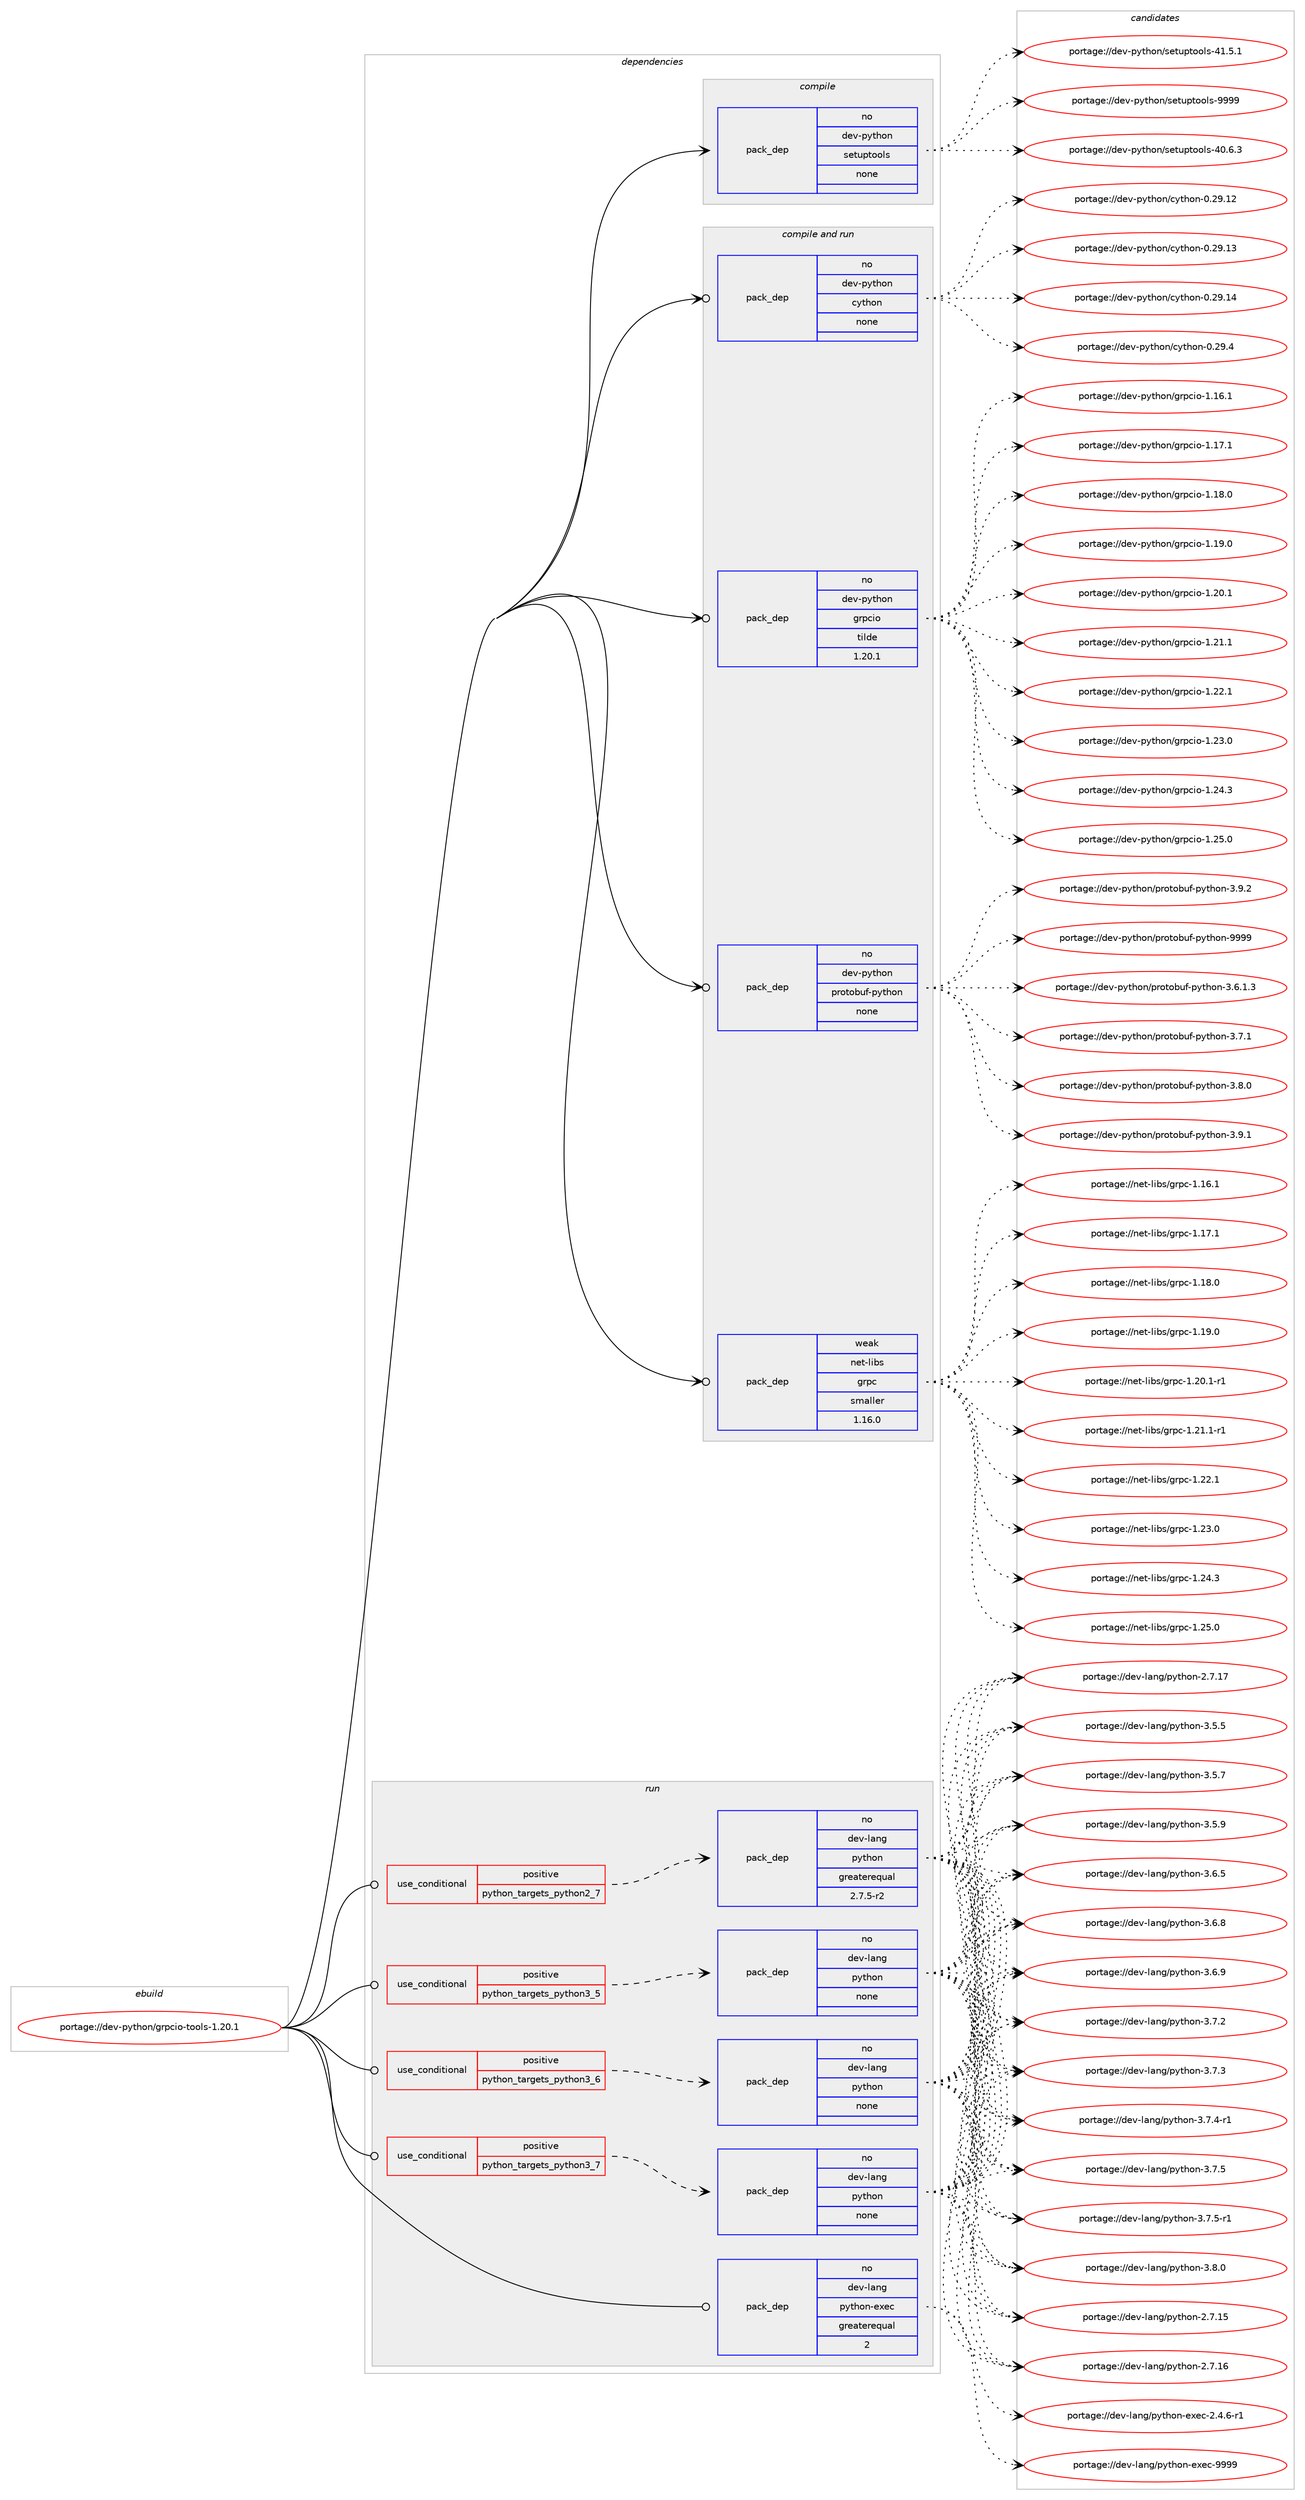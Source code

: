 digraph prolog {

# *************
# Graph options
# *************

newrank=true;
concentrate=true;
compound=true;
graph [rankdir=LR,fontname=Helvetica,fontsize=10,ranksep=1.5];#, ranksep=2.5, nodesep=0.2];
edge  [arrowhead=vee];
node  [fontname=Helvetica,fontsize=10];

# **********
# The ebuild
# **********

subgraph cluster_leftcol {
color=gray;
rank=same;
label=<<i>ebuild</i>>;
id [label="portage://dev-python/grpcio-tools-1.20.1", color=red, width=4, href="../dev-python/grpcio-tools-1.20.1.svg"];
}

# ****************
# The dependencies
# ****************

subgraph cluster_midcol {
color=gray;
label=<<i>dependencies</i>>;
subgraph cluster_compile {
fillcolor="#eeeeee";
style=filled;
label=<<i>compile</i>>;
subgraph pack109794 {
dependency142679 [label=<<TABLE BORDER="0" CELLBORDER="1" CELLSPACING="0" CELLPADDING="4" WIDTH="220"><TR><TD ROWSPAN="6" CELLPADDING="30">pack_dep</TD></TR><TR><TD WIDTH="110">no</TD></TR><TR><TD>dev-python</TD></TR><TR><TD>setuptools</TD></TR><TR><TD>none</TD></TR><TR><TD></TD></TR></TABLE>>, shape=none, color=blue];
}
id:e -> dependency142679:w [weight=20,style="solid",arrowhead="vee"];
}
subgraph cluster_compileandrun {
fillcolor="#eeeeee";
style=filled;
label=<<i>compile and run</i>>;
subgraph pack109795 {
dependency142680 [label=<<TABLE BORDER="0" CELLBORDER="1" CELLSPACING="0" CELLPADDING="4" WIDTH="220"><TR><TD ROWSPAN="6" CELLPADDING="30">pack_dep</TD></TR><TR><TD WIDTH="110">no</TD></TR><TR><TD>dev-python</TD></TR><TR><TD>cython</TD></TR><TR><TD>none</TD></TR><TR><TD></TD></TR></TABLE>>, shape=none, color=blue];
}
id:e -> dependency142680:w [weight=20,style="solid",arrowhead="odotvee"];
subgraph pack109796 {
dependency142681 [label=<<TABLE BORDER="0" CELLBORDER="1" CELLSPACING="0" CELLPADDING="4" WIDTH="220"><TR><TD ROWSPAN="6" CELLPADDING="30">pack_dep</TD></TR><TR><TD WIDTH="110">no</TD></TR><TR><TD>dev-python</TD></TR><TR><TD>grpcio</TD></TR><TR><TD>tilde</TD></TR><TR><TD>1.20.1</TD></TR></TABLE>>, shape=none, color=blue];
}
id:e -> dependency142681:w [weight=20,style="solid",arrowhead="odotvee"];
subgraph pack109797 {
dependency142682 [label=<<TABLE BORDER="0" CELLBORDER="1" CELLSPACING="0" CELLPADDING="4" WIDTH="220"><TR><TD ROWSPAN="6" CELLPADDING="30">pack_dep</TD></TR><TR><TD WIDTH="110">no</TD></TR><TR><TD>dev-python</TD></TR><TR><TD>protobuf-python</TD></TR><TR><TD>none</TD></TR><TR><TD></TD></TR></TABLE>>, shape=none, color=blue];
}
id:e -> dependency142682:w [weight=20,style="solid",arrowhead="odotvee"];
subgraph pack109798 {
dependency142683 [label=<<TABLE BORDER="0" CELLBORDER="1" CELLSPACING="0" CELLPADDING="4" WIDTH="220"><TR><TD ROWSPAN="6" CELLPADDING="30">pack_dep</TD></TR><TR><TD WIDTH="110">weak</TD></TR><TR><TD>net-libs</TD></TR><TR><TD>grpc</TD></TR><TR><TD>smaller</TD></TR><TR><TD>1.16.0</TD></TR></TABLE>>, shape=none, color=blue];
}
id:e -> dependency142683:w [weight=20,style="solid",arrowhead="odotvee"];
}
subgraph cluster_run {
fillcolor="#eeeeee";
style=filled;
label=<<i>run</i>>;
subgraph cond29566 {
dependency142684 [label=<<TABLE BORDER="0" CELLBORDER="1" CELLSPACING="0" CELLPADDING="4"><TR><TD ROWSPAN="3" CELLPADDING="10">use_conditional</TD></TR><TR><TD>positive</TD></TR><TR><TD>python_targets_python2_7</TD></TR></TABLE>>, shape=none, color=red];
subgraph pack109799 {
dependency142685 [label=<<TABLE BORDER="0" CELLBORDER="1" CELLSPACING="0" CELLPADDING="4" WIDTH="220"><TR><TD ROWSPAN="6" CELLPADDING="30">pack_dep</TD></TR><TR><TD WIDTH="110">no</TD></TR><TR><TD>dev-lang</TD></TR><TR><TD>python</TD></TR><TR><TD>greaterequal</TD></TR><TR><TD>2.7.5-r2</TD></TR></TABLE>>, shape=none, color=blue];
}
dependency142684:e -> dependency142685:w [weight=20,style="dashed",arrowhead="vee"];
}
id:e -> dependency142684:w [weight=20,style="solid",arrowhead="odot"];
subgraph cond29567 {
dependency142686 [label=<<TABLE BORDER="0" CELLBORDER="1" CELLSPACING="0" CELLPADDING="4"><TR><TD ROWSPAN="3" CELLPADDING="10">use_conditional</TD></TR><TR><TD>positive</TD></TR><TR><TD>python_targets_python3_5</TD></TR></TABLE>>, shape=none, color=red];
subgraph pack109800 {
dependency142687 [label=<<TABLE BORDER="0" CELLBORDER="1" CELLSPACING="0" CELLPADDING="4" WIDTH="220"><TR><TD ROWSPAN="6" CELLPADDING="30">pack_dep</TD></TR><TR><TD WIDTH="110">no</TD></TR><TR><TD>dev-lang</TD></TR><TR><TD>python</TD></TR><TR><TD>none</TD></TR><TR><TD></TD></TR></TABLE>>, shape=none, color=blue];
}
dependency142686:e -> dependency142687:w [weight=20,style="dashed",arrowhead="vee"];
}
id:e -> dependency142686:w [weight=20,style="solid",arrowhead="odot"];
subgraph cond29568 {
dependency142688 [label=<<TABLE BORDER="0" CELLBORDER="1" CELLSPACING="0" CELLPADDING="4"><TR><TD ROWSPAN="3" CELLPADDING="10">use_conditional</TD></TR><TR><TD>positive</TD></TR><TR><TD>python_targets_python3_6</TD></TR></TABLE>>, shape=none, color=red];
subgraph pack109801 {
dependency142689 [label=<<TABLE BORDER="0" CELLBORDER="1" CELLSPACING="0" CELLPADDING="4" WIDTH="220"><TR><TD ROWSPAN="6" CELLPADDING="30">pack_dep</TD></TR><TR><TD WIDTH="110">no</TD></TR><TR><TD>dev-lang</TD></TR><TR><TD>python</TD></TR><TR><TD>none</TD></TR><TR><TD></TD></TR></TABLE>>, shape=none, color=blue];
}
dependency142688:e -> dependency142689:w [weight=20,style="dashed",arrowhead="vee"];
}
id:e -> dependency142688:w [weight=20,style="solid",arrowhead="odot"];
subgraph cond29569 {
dependency142690 [label=<<TABLE BORDER="0" CELLBORDER="1" CELLSPACING="0" CELLPADDING="4"><TR><TD ROWSPAN="3" CELLPADDING="10">use_conditional</TD></TR><TR><TD>positive</TD></TR><TR><TD>python_targets_python3_7</TD></TR></TABLE>>, shape=none, color=red];
subgraph pack109802 {
dependency142691 [label=<<TABLE BORDER="0" CELLBORDER="1" CELLSPACING="0" CELLPADDING="4" WIDTH="220"><TR><TD ROWSPAN="6" CELLPADDING="30">pack_dep</TD></TR><TR><TD WIDTH="110">no</TD></TR><TR><TD>dev-lang</TD></TR><TR><TD>python</TD></TR><TR><TD>none</TD></TR><TR><TD></TD></TR></TABLE>>, shape=none, color=blue];
}
dependency142690:e -> dependency142691:w [weight=20,style="dashed",arrowhead="vee"];
}
id:e -> dependency142690:w [weight=20,style="solid",arrowhead="odot"];
subgraph pack109803 {
dependency142692 [label=<<TABLE BORDER="0" CELLBORDER="1" CELLSPACING="0" CELLPADDING="4" WIDTH="220"><TR><TD ROWSPAN="6" CELLPADDING="30">pack_dep</TD></TR><TR><TD WIDTH="110">no</TD></TR><TR><TD>dev-lang</TD></TR><TR><TD>python-exec</TD></TR><TR><TD>greaterequal</TD></TR><TR><TD>2</TD></TR></TABLE>>, shape=none, color=blue];
}
id:e -> dependency142692:w [weight=20,style="solid",arrowhead="odot"];
}
}

# **************
# The candidates
# **************

subgraph cluster_choices {
rank=same;
color=gray;
label=<<i>candidates</i>>;

subgraph choice109794 {
color=black;
nodesep=1;
choiceportage100101118451121211161041111104711510111611711211611111110811545524846544651 [label="portage://dev-python/setuptools-40.6.3", color=red, width=4,href="../dev-python/setuptools-40.6.3.svg"];
choiceportage100101118451121211161041111104711510111611711211611111110811545524946534649 [label="portage://dev-python/setuptools-41.5.1", color=red, width=4,href="../dev-python/setuptools-41.5.1.svg"];
choiceportage10010111845112121116104111110471151011161171121161111111081154557575757 [label="portage://dev-python/setuptools-9999", color=red, width=4,href="../dev-python/setuptools-9999.svg"];
dependency142679:e -> choiceportage100101118451121211161041111104711510111611711211611111110811545524846544651:w [style=dotted,weight="100"];
dependency142679:e -> choiceportage100101118451121211161041111104711510111611711211611111110811545524946534649:w [style=dotted,weight="100"];
dependency142679:e -> choiceportage10010111845112121116104111110471151011161171121161111111081154557575757:w [style=dotted,weight="100"];
}
subgraph choice109795 {
color=black;
nodesep=1;
choiceportage1001011184511212111610411111047991211161041111104548465057464950 [label="portage://dev-python/cython-0.29.12", color=red, width=4,href="../dev-python/cython-0.29.12.svg"];
choiceportage1001011184511212111610411111047991211161041111104548465057464951 [label="portage://dev-python/cython-0.29.13", color=red, width=4,href="../dev-python/cython-0.29.13.svg"];
choiceportage1001011184511212111610411111047991211161041111104548465057464952 [label="portage://dev-python/cython-0.29.14", color=red, width=4,href="../dev-python/cython-0.29.14.svg"];
choiceportage10010111845112121116104111110479912111610411111045484650574652 [label="portage://dev-python/cython-0.29.4", color=red, width=4,href="../dev-python/cython-0.29.4.svg"];
dependency142680:e -> choiceportage1001011184511212111610411111047991211161041111104548465057464950:w [style=dotted,weight="100"];
dependency142680:e -> choiceportage1001011184511212111610411111047991211161041111104548465057464951:w [style=dotted,weight="100"];
dependency142680:e -> choiceportage1001011184511212111610411111047991211161041111104548465057464952:w [style=dotted,weight="100"];
dependency142680:e -> choiceportage10010111845112121116104111110479912111610411111045484650574652:w [style=dotted,weight="100"];
}
subgraph choice109796 {
color=black;
nodesep=1;
choiceportage10010111845112121116104111110471031141129910511145494649544649 [label="portage://dev-python/grpcio-1.16.1", color=red, width=4,href="../dev-python/grpcio-1.16.1.svg"];
choiceportage10010111845112121116104111110471031141129910511145494649554649 [label="portage://dev-python/grpcio-1.17.1", color=red, width=4,href="../dev-python/grpcio-1.17.1.svg"];
choiceportage10010111845112121116104111110471031141129910511145494649564648 [label="portage://dev-python/grpcio-1.18.0", color=red, width=4,href="../dev-python/grpcio-1.18.0.svg"];
choiceportage10010111845112121116104111110471031141129910511145494649574648 [label="portage://dev-python/grpcio-1.19.0", color=red, width=4,href="../dev-python/grpcio-1.19.0.svg"];
choiceportage10010111845112121116104111110471031141129910511145494650484649 [label="portage://dev-python/grpcio-1.20.1", color=red, width=4,href="../dev-python/grpcio-1.20.1.svg"];
choiceportage10010111845112121116104111110471031141129910511145494650494649 [label="portage://dev-python/grpcio-1.21.1", color=red, width=4,href="../dev-python/grpcio-1.21.1.svg"];
choiceportage10010111845112121116104111110471031141129910511145494650504649 [label="portage://dev-python/grpcio-1.22.1", color=red, width=4,href="../dev-python/grpcio-1.22.1.svg"];
choiceportage10010111845112121116104111110471031141129910511145494650514648 [label="portage://dev-python/grpcio-1.23.0", color=red, width=4,href="../dev-python/grpcio-1.23.0.svg"];
choiceportage10010111845112121116104111110471031141129910511145494650524651 [label="portage://dev-python/grpcio-1.24.3", color=red, width=4,href="../dev-python/grpcio-1.24.3.svg"];
choiceportage10010111845112121116104111110471031141129910511145494650534648 [label="portage://dev-python/grpcio-1.25.0", color=red, width=4,href="../dev-python/grpcio-1.25.0.svg"];
dependency142681:e -> choiceportage10010111845112121116104111110471031141129910511145494649544649:w [style=dotted,weight="100"];
dependency142681:e -> choiceportage10010111845112121116104111110471031141129910511145494649554649:w [style=dotted,weight="100"];
dependency142681:e -> choiceportage10010111845112121116104111110471031141129910511145494649564648:w [style=dotted,weight="100"];
dependency142681:e -> choiceportage10010111845112121116104111110471031141129910511145494649574648:w [style=dotted,weight="100"];
dependency142681:e -> choiceportage10010111845112121116104111110471031141129910511145494650484649:w [style=dotted,weight="100"];
dependency142681:e -> choiceportage10010111845112121116104111110471031141129910511145494650494649:w [style=dotted,weight="100"];
dependency142681:e -> choiceportage10010111845112121116104111110471031141129910511145494650504649:w [style=dotted,weight="100"];
dependency142681:e -> choiceportage10010111845112121116104111110471031141129910511145494650514648:w [style=dotted,weight="100"];
dependency142681:e -> choiceportage10010111845112121116104111110471031141129910511145494650524651:w [style=dotted,weight="100"];
dependency142681:e -> choiceportage10010111845112121116104111110471031141129910511145494650534648:w [style=dotted,weight="100"];
}
subgraph choice109797 {
color=black;
nodesep=1;
choiceportage100101118451121211161041111104711211411111611198117102451121211161041111104551465446494651 [label="portage://dev-python/protobuf-python-3.6.1.3", color=red, width=4,href="../dev-python/protobuf-python-3.6.1.3.svg"];
choiceportage10010111845112121116104111110471121141111161119811710245112121116104111110455146554649 [label="portage://dev-python/protobuf-python-3.7.1", color=red, width=4,href="../dev-python/protobuf-python-3.7.1.svg"];
choiceportage10010111845112121116104111110471121141111161119811710245112121116104111110455146564648 [label="portage://dev-python/protobuf-python-3.8.0", color=red, width=4,href="../dev-python/protobuf-python-3.8.0.svg"];
choiceportage10010111845112121116104111110471121141111161119811710245112121116104111110455146574649 [label="portage://dev-python/protobuf-python-3.9.1", color=red, width=4,href="../dev-python/protobuf-python-3.9.1.svg"];
choiceportage10010111845112121116104111110471121141111161119811710245112121116104111110455146574650 [label="portage://dev-python/protobuf-python-3.9.2", color=red, width=4,href="../dev-python/protobuf-python-3.9.2.svg"];
choiceportage100101118451121211161041111104711211411111611198117102451121211161041111104557575757 [label="portage://dev-python/protobuf-python-9999", color=red, width=4,href="../dev-python/protobuf-python-9999.svg"];
dependency142682:e -> choiceportage100101118451121211161041111104711211411111611198117102451121211161041111104551465446494651:w [style=dotted,weight="100"];
dependency142682:e -> choiceportage10010111845112121116104111110471121141111161119811710245112121116104111110455146554649:w [style=dotted,weight="100"];
dependency142682:e -> choiceportage10010111845112121116104111110471121141111161119811710245112121116104111110455146564648:w [style=dotted,weight="100"];
dependency142682:e -> choiceportage10010111845112121116104111110471121141111161119811710245112121116104111110455146574649:w [style=dotted,weight="100"];
dependency142682:e -> choiceportage10010111845112121116104111110471121141111161119811710245112121116104111110455146574650:w [style=dotted,weight="100"];
dependency142682:e -> choiceportage100101118451121211161041111104711211411111611198117102451121211161041111104557575757:w [style=dotted,weight="100"];
}
subgraph choice109798 {
color=black;
nodesep=1;
choiceportage1101011164510810598115471031141129945494649544649 [label="portage://net-libs/grpc-1.16.1", color=red, width=4,href="../net-libs/grpc-1.16.1.svg"];
choiceportage1101011164510810598115471031141129945494649554649 [label="portage://net-libs/grpc-1.17.1", color=red, width=4,href="../net-libs/grpc-1.17.1.svg"];
choiceportage1101011164510810598115471031141129945494649564648 [label="portage://net-libs/grpc-1.18.0", color=red, width=4,href="../net-libs/grpc-1.18.0.svg"];
choiceportage1101011164510810598115471031141129945494649574648 [label="portage://net-libs/grpc-1.19.0", color=red, width=4,href="../net-libs/grpc-1.19.0.svg"];
choiceportage11010111645108105981154710311411299454946504846494511449 [label="portage://net-libs/grpc-1.20.1-r1", color=red, width=4,href="../net-libs/grpc-1.20.1-r1.svg"];
choiceportage11010111645108105981154710311411299454946504946494511449 [label="portage://net-libs/grpc-1.21.1-r1", color=red, width=4,href="../net-libs/grpc-1.21.1-r1.svg"];
choiceportage1101011164510810598115471031141129945494650504649 [label="portage://net-libs/grpc-1.22.1", color=red, width=4,href="../net-libs/grpc-1.22.1.svg"];
choiceportage1101011164510810598115471031141129945494650514648 [label="portage://net-libs/grpc-1.23.0", color=red, width=4,href="../net-libs/grpc-1.23.0.svg"];
choiceportage1101011164510810598115471031141129945494650524651 [label="portage://net-libs/grpc-1.24.3", color=red, width=4,href="../net-libs/grpc-1.24.3.svg"];
choiceportage1101011164510810598115471031141129945494650534648 [label="portage://net-libs/grpc-1.25.0", color=red, width=4,href="../net-libs/grpc-1.25.0.svg"];
dependency142683:e -> choiceportage1101011164510810598115471031141129945494649544649:w [style=dotted,weight="100"];
dependency142683:e -> choiceportage1101011164510810598115471031141129945494649554649:w [style=dotted,weight="100"];
dependency142683:e -> choiceportage1101011164510810598115471031141129945494649564648:w [style=dotted,weight="100"];
dependency142683:e -> choiceportage1101011164510810598115471031141129945494649574648:w [style=dotted,weight="100"];
dependency142683:e -> choiceportage11010111645108105981154710311411299454946504846494511449:w [style=dotted,weight="100"];
dependency142683:e -> choiceportage11010111645108105981154710311411299454946504946494511449:w [style=dotted,weight="100"];
dependency142683:e -> choiceportage1101011164510810598115471031141129945494650504649:w [style=dotted,weight="100"];
dependency142683:e -> choiceportage1101011164510810598115471031141129945494650514648:w [style=dotted,weight="100"];
dependency142683:e -> choiceportage1101011164510810598115471031141129945494650524651:w [style=dotted,weight="100"];
dependency142683:e -> choiceportage1101011164510810598115471031141129945494650534648:w [style=dotted,weight="100"];
}
subgraph choice109799 {
color=black;
nodesep=1;
choiceportage10010111845108971101034711212111610411111045504655464953 [label="portage://dev-lang/python-2.7.15", color=red, width=4,href="../dev-lang/python-2.7.15.svg"];
choiceportage10010111845108971101034711212111610411111045504655464954 [label="portage://dev-lang/python-2.7.16", color=red, width=4,href="../dev-lang/python-2.7.16.svg"];
choiceportage10010111845108971101034711212111610411111045504655464955 [label="portage://dev-lang/python-2.7.17", color=red, width=4,href="../dev-lang/python-2.7.17.svg"];
choiceportage100101118451089711010347112121116104111110455146534653 [label="portage://dev-lang/python-3.5.5", color=red, width=4,href="../dev-lang/python-3.5.5.svg"];
choiceportage100101118451089711010347112121116104111110455146534655 [label="portage://dev-lang/python-3.5.7", color=red, width=4,href="../dev-lang/python-3.5.7.svg"];
choiceportage100101118451089711010347112121116104111110455146534657 [label="portage://dev-lang/python-3.5.9", color=red, width=4,href="../dev-lang/python-3.5.9.svg"];
choiceportage100101118451089711010347112121116104111110455146544653 [label="portage://dev-lang/python-3.6.5", color=red, width=4,href="../dev-lang/python-3.6.5.svg"];
choiceportage100101118451089711010347112121116104111110455146544656 [label="portage://dev-lang/python-3.6.8", color=red, width=4,href="../dev-lang/python-3.6.8.svg"];
choiceportage100101118451089711010347112121116104111110455146544657 [label="portage://dev-lang/python-3.6.9", color=red, width=4,href="../dev-lang/python-3.6.9.svg"];
choiceportage100101118451089711010347112121116104111110455146554650 [label="portage://dev-lang/python-3.7.2", color=red, width=4,href="../dev-lang/python-3.7.2.svg"];
choiceportage100101118451089711010347112121116104111110455146554651 [label="portage://dev-lang/python-3.7.3", color=red, width=4,href="../dev-lang/python-3.7.3.svg"];
choiceportage1001011184510897110103471121211161041111104551465546524511449 [label="portage://dev-lang/python-3.7.4-r1", color=red, width=4,href="../dev-lang/python-3.7.4-r1.svg"];
choiceportage100101118451089711010347112121116104111110455146554653 [label="portage://dev-lang/python-3.7.5", color=red, width=4,href="../dev-lang/python-3.7.5.svg"];
choiceportage1001011184510897110103471121211161041111104551465546534511449 [label="portage://dev-lang/python-3.7.5-r1", color=red, width=4,href="../dev-lang/python-3.7.5-r1.svg"];
choiceportage100101118451089711010347112121116104111110455146564648 [label="portage://dev-lang/python-3.8.0", color=red, width=4,href="../dev-lang/python-3.8.0.svg"];
dependency142685:e -> choiceportage10010111845108971101034711212111610411111045504655464953:w [style=dotted,weight="100"];
dependency142685:e -> choiceportage10010111845108971101034711212111610411111045504655464954:w [style=dotted,weight="100"];
dependency142685:e -> choiceportage10010111845108971101034711212111610411111045504655464955:w [style=dotted,weight="100"];
dependency142685:e -> choiceportage100101118451089711010347112121116104111110455146534653:w [style=dotted,weight="100"];
dependency142685:e -> choiceportage100101118451089711010347112121116104111110455146534655:w [style=dotted,weight="100"];
dependency142685:e -> choiceportage100101118451089711010347112121116104111110455146534657:w [style=dotted,weight="100"];
dependency142685:e -> choiceportage100101118451089711010347112121116104111110455146544653:w [style=dotted,weight="100"];
dependency142685:e -> choiceportage100101118451089711010347112121116104111110455146544656:w [style=dotted,weight="100"];
dependency142685:e -> choiceportage100101118451089711010347112121116104111110455146544657:w [style=dotted,weight="100"];
dependency142685:e -> choiceportage100101118451089711010347112121116104111110455146554650:w [style=dotted,weight="100"];
dependency142685:e -> choiceportage100101118451089711010347112121116104111110455146554651:w [style=dotted,weight="100"];
dependency142685:e -> choiceportage1001011184510897110103471121211161041111104551465546524511449:w [style=dotted,weight="100"];
dependency142685:e -> choiceportage100101118451089711010347112121116104111110455146554653:w [style=dotted,weight="100"];
dependency142685:e -> choiceportage1001011184510897110103471121211161041111104551465546534511449:w [style=dotted,weight="100"];
dependency142685:e -> choiceportage100101118451089711010347112121116104111110455146564648:w [style=dotted,weight="100"];
}
subgraph choice109800 {
color=black;
nodesep=1;
choiceportage10010111845108971101034711212111610411111045504655464953 [label="portage://dev-lang/python-2.7.15", color=red, width=4,href="../dev-lang/python-2.7.15.svg"];
choiceportage10010111845108971101034711212111610411111045504655464954 [label="portage://dev-lang/python-2.7.16", color=red, width=4,href="../dev-lang/python-2.7.16.svg"];
choiceportage10010111845108971101034711212111610411111045504655464955 [label="portage://dev-lang/python-2.7.17", color=red, width=4,href="../dev-lang/python-2.7.17.svg"];
choiceportage100101118451089711010347112121116104111110455146534653 [label="portage://dev-lang/python-3.5.5", color=red, width=4,href="../dev-lang/python-3.5.5.svg"];
choiceportage100101118451089711010347112121116104111110455146534655 [label="portage://dev-lang/python-3.5.7", color=red, width=4,href="../dev-lang/python-3.5.7.svg"];
choiceportage100101118451089711010347112121116104111110455146534657 [label="portage://dev-lang/python-3.5.9", color=red, width=4,href="../dev-lang/python-3.5.9.svg"];
choiceportage100101118451089711010347112121116104111110455146544653 [label="portage://dev-lang/python-3.6.5", color=red, width=4,href="../dev-lang/python-3.6.5.svg"];
choiceportage100101118451089711010347112121116104111110455146544656 [label="portage://dev-lang/python-3.6.8", color=red, width=4,href="../dev-lang/python-3.6.8.svg"];
choiceportage100101118451089711010347112121116104111110455146544657 [label="portage://dev-lang/python-3.6.9", color=red, width=4,href="../dev-lang/python-3.6.9.svg"];
choiceportage100101118451089711010347112121116104111110455146554650 [label="portage://dev-lang/python-3.7.2", color=red, width=4,href="../dev-lang/python-3.7.2.svg"];
choiceportage100101118451089711010347112121116104111110455146554651 [label="portage://dev-lang/python-3.7.3", color=red, width=4,href="../dev-lang/python-3.7.3.svg"];
choiceportage1001011184510897110103471121211161041111104551465546524511449 [label="portage://dev-lang/python-3.7.4-r1", color=red, width=4,href="../dev-lang/python-3.7.4-r1.svg"];
choiceportage100101118451089711010347112121116104111110455146554653 [label="portage://dev-lang/python-3.7.5", color=red, width=4,href="../dev-lang/python-3.7.5.svg"];
choiceportage1001011184510897110103471121211161041111104551465546534511449 [label="portage://dev-lang/python-3.7.5-r1", color=red, width=4,href="../dev-lang/python-3.7.5-r1.svg"];
choiceportage100101118451089711010347112121116104111110455146564648 [label="portage://dev-lang/python-3.8.0", color=red, width=4,href="../dev-lang/python-3.8.0.svg"];
dependency142687:e -> choiceportage10010111845108971101034711212111610411111045504655464953:w [style=dotted,weight="100"];
dependency142687:e -> choiceportage10010111845108971101034711212111610411111045504655464954:w [style=dotted,weight="100"];
dependency142687:e -> choiceportage10010111845108971101034711212111610411111045504655464955:w [style=dotted,weight="100"];
dependency142687:e -> choiceportage100101118451089711010347112121116104111110455146534653:w [style=dotted,weight="100"];
dependency142687:e -> choiceportage100101118451089711010347112121116104111110455146534655:w [style=dotted,weight="100"];
dependency142687:e -> choiceportage100101118451089711010347112121116104111110455146534657:w [style=dotted,weight="100"];
dependency142687:e -> choiceportage100101118451089711010347112121116104111110455146544653:w [style=dotted,weight="100"];
dependency142687:e -> choiceportage100101118451089711010347112121116104111110455146544656:w [style=dotted,weight="100"];
dependency142687:e -> choiceportage100101118451089711010347112121116104111110455146544657:w [style=dotted,weight="100"];
dependency142687:e -> choiceportage100101118451089711010347112121116104111110455146554650:w [style=dotted,weight="100"];
dependency142687:e -> choiceportage100101118451089711010347112121116104111110455146554651:w [style=dotted,weight="100"];
dependency142687:e -> choiceportage1001011184510897110103471121211161041111104551465546524511449:w [style=dotted,weight="100"];
dependency142687:e -> choiceportage100101118451089711010347112121116104111110455146554653:w [style=dotted,weight="100"];
dependency142687:e -> choiceportage1001011184510897110103471121211161041111104551465546534511449:w [style=dotted,weight="100"];
dependency142687:e -> choiceportage100101118451089711010347112121116104111110455146564648:w [style=dotted,weight="100"];
}
subgraph choice109801 {
color=black;
nodesep=1;
choiceportage10010111845108971101034711212111610411111045504655464953 [label="portage://dev-lang/python-2.7.15", color=red, width=4,href="../dev-lang/python-2.7.15.svg"];
choiceportage10010111845108971101034711212111610411111045504655464954 [label="portage://dev-lang/python-2.7.16", color=red, width=4,href="../dev-lang/python-2.7.16.svg"];
choiceportage10010111845108971101034711212111610411111045504655464955 [label="portage://dev-lang/python-2.7.17", color=red, width=4,href="../dev-lang/python-2.7.17.svg"];
choiceportage100101118451089711010347112121116104111110455146534653 [label="portage://dev-lang/python-3.5.5", color=red, width=4,href="../dev-lang/python-3.5.5.svg"];
choiceportage100101118451089711010347112121116104111110455146534655 [label="portage://dev-lang/python-3.5.7", color=red, width=4,href="../dev-lang/python-3.5.7.svg"];
choiceportage100101118451089711010347112121116104111110455146534657 [label="portage://dev-lang/python-3.5.9", color=red, width=4,href="../dev-lang/python-3.5.9.svg"];
choiceportage100101118451089711010347112121116104111110455146544653 [label="portage://dev-lang/python-3.6.5", color=red, width=4,href="../dev-lang/python-3.6.5.svg"];
choiceportage100101118451089711010347112121116104111110455146544656 [label="portage://dev-lang/python-3.6.8", color=red, width=4,href="../dev-lang/python-3.6.8.svg"];
choiceportage100101118451089711010347112121116104111110455146544657 [label="portage://dev-lang/python-3.6.9", color=red, width=4,href="../dev-lang/python-3.6.9.svg"];
choiceportage100101118451089711010347112121116104111110455146554650 [label="portage://dev-lang/python-3.7.2", color=red, width=4,href="../dev-lang/python-3.7.2.svg"];
choiceportage100101118451089711010347112121116104111110455146554651 [label="portage://dev-lang/python-3.7.3", color=red, width=4,href="../dev-lang/python-3.7.3.svg"];
choiceportage1001011184510897110103471121211161041111104551465546524511449 [label="portage://dev-lang/python-3.7.4-r1", color=red, width=4,href="../dev-lang/python-3.7.4-r1.svg"];
choiceportage100101118451089711010347112121116104111110455146554653 [label="portage://dev-lang/python-3.7.5", color=red, width=4,href="../dev-lang/python-3.7.5.svg"];
choiceportage1001011184510897110103471121211161041111104551465546534511449 [label="portage://dev-lang/python-3.7.5-r1", color=red, width=4,href="../dev-lang/python-3.7.5-r1.svg"];
choiceportage100101118451089711010347112121116104111110455146564648 [label="portage://dev-lang/python-3.8.0", color=red, width=4,href="../dev-lang/python-3.8.0.svg"];
dependency142689:e -> choiceportage10010111845108971101034711212111610411111045504655464953:w [style=dotted,weight="100"];
dependency142689:e -> choiceportage10010111845108971101034711212111610411111045504655464954:w [style=dotted,weight="100"];
dependency142689:e -> choiceportage10010111845108971101034711212111610411111045504655464955:w [style=dotted,weight="100"];
dependency142689:e -> choiceportage100101118451089711010347112121116104111110455146534653:w [style=dotted,weight="100"];
dependency142689:e -> choiceportage100101118451089711010347112121116104111110455146534655:w [style=dotted,weight="100"];
dependency142689:e -> choiceportage100101118451089711010347112121116104111110455146534657:w [style=dotted,weight="100"];
dependency142689:e -> choiceportage100101118451089711010347112121116104111110455146544653:w [style=dotted,weight="100"];
dependency142689:e -> choiceportage100101118451089711010347112121116104111110455146544656:w [style=dotted,weight="100"];
dependency142689:e -> choiceportage100101118451089711010347112121116104111110455146544657:w [style=dotted,weight="100"];
dependency142689:e -> choiceportage100101118451089711010347112121116104111110455146554650:w [style=dotted,weight="100"];
dependency142689:e -> choiceportage100101118451089711010347112121116104111110455146554651:w [style=dotted,weight="100"];
dependency142689:e -> choiceportage1001011184510897110103471121211161041111104551465546524511449:w [style=dotted,weight="100"];
dependency142689:e -> choiceportage100101118451089711010347112121116104111110455146554653:w [style=dotted,weight="100"];
dependency142689:e -> choiceportage1001011184510897110103471121211161041111104551465546534511449:w [style=dotted,weight="100"];
dependency142689:e -> choiceportage100101118451089711010347112121116104111110455146564648:w [style=dotted,weight="100"];
}
subgraph choice109802 {
color=black;
nodesep=1;
choiceportage10010111845108971101034711212111610411111045504655464953 [label="portage://dev-lang/python-2.7.15", color=red, width=4,href="../dev-lang/python-2.7.15.svg"];
choiceportage10010111845108971101034711212111610411111045504655464954 [label="portage://dev-lang/python-2.7.16", color=red, width=4,href="../dev-lang/python-2.7.16.svg"];
choiceportage10010111845108971101034711212111610411111045504655464955 [label="portage://dev-lang/python-2.7.17", color=red, width=4,href="../dev-lang/python-2.7.17.svg"];
choiceportage100101118451089711010347112121116104111110455146534653 [label="portage://dev-lang/python-3.5.5", color=red, width=4,href="../dev-lang/python-3.5.5.svg"];
choiceportage100101118451089711010347112121116104111110455146534655 [label="portage://dev-lang/python-3.5.7", color=red, width=4,href="../dev-lang/python-3.5.7.svg"];
choiceportage100101118451089711010347112121116104111110455146534657 [label="portage://dev-lang/python-3.5.9", color=red, width=4,href="../dev-lang/python-3.5.9.svg"];
choiceportage100101118451089711010347112121116104111110455146544653 [label="portage://dev-lang/python-3.6.5", color=red, width=4,href="../dev-lang/python-3.6.5.svg"];
choiceportage100101118451089711010347112121116104111110455146544656 [label="portage://dev-lang/python-3.6.8", color=red, width=4,href="../dev-lang/python-3.6.8.svg"];
choiceportage100101118451089711010347112121116104111110455146544657 [label="portage://dev-lang/python-3.6.9", color=red, width=4,href="../dev-lang/python-3.6.9.svg"];
choiceportage100101118451089711010347112121116104111110455146554650 [label="portage://dev-lang/python-3.7.2", color=red, width=4,href="../dev-lang/python-3.7.2.svg"];
choiceportage100101118451089711010347112121116104111110455146554651 [label="portage://dev-lang/python-3.7.3", color=red, width=4,href="../dev-lang/python-3.7.3.svg"];
choiceportage1001011184510897110103471121211161041111104551465546524511449 [label="portage://dev-lang/python-3.7.4-r1", color=red, width=4,href="../dev-lang/python-3.7.4-r1.svg"];
choiceportage100101118451089711010347112121116104111110455146554653 [label="portage://dev-lang/python-3.7.5", color=red, width=4,href="../dev-lang/python-3.7.5.svg"];
choiceportage1001011184510897110103471121211161041111104551465546534511449 [label="portage://dev-lang/python-3.7.5-r1", color=red, width=4,href="../dev-lang/python-3.7.5-r1.svg"];
choiceportage100101118451089711010347112121116104111110455146564648 [label="portage://dev-lang/python-3.8.0", color=red, width=4,href="../dev-lang/python-3.8.0.svg"];
dependency142691:e -> choiceportage10010111845108971101034711212111610411111045504655464953:w [style=dotted,weight="100"];
dependency142691:e -> choiceportage10010111845108971101034711212111610411111045504655464954:w [style=dotted,weight="100"];
dependency142691:e -> choiceportage10010111845108971101034711212111610411111045504655464955:w [style=dotted,weight="100"];
dependency142691:e -> choiceportage100101118451089711010347112121116104111110455146534653:w [style=dotted,weight="100"];
dependency142691:e -> choiceportage100101118451089711010347112121116104111110455146534655:w [style=dotted,weight="100"];
dependency142691:e -> choiceportage100101118451089711010347112121116104111110455146534657:w [style=dotted,weight="100"];
dependency142691:e -> choiceportage100101118451089711010347112121116104111110455146544653:w [style=dotted,weight="100"];
dependency142691:e -> choiceportage100101118451089711010347112121116104111110455146544656:w [style=dotted,weight="100"];
dependency142691:e -> choiceportage100101118451089711010347112121116104111110455146544657:w [style=dotted,weight="100"];
dependency142691:e -> choiceportage100101118451089711010347112121116104111110455146554650:w [style=dotted,weight="100"];
dependency142691:e -> choiceportage100101118451089711010347112121116104111110455146554651:w [style=dotted,weight="100"];
dependency142691:e -> choiceportage1001011184510897110103471121211161041111104551465546524511449:w [style=dotted,weight="100"];
dependency142691:e -> choiceportage100101118451089711010347112121116104111110455146554653:w [style=dotted,weight="100"];
dependency142691:e -> choiceportage1001011184510897110103471121211161041111104551465546534511449:w [style=dotted,weight="100"];
dependency142691:e -> choiceportage100101118451089711010347112121116104111110455146564648:w [style=dotted,weight="100"];
}
subgraph choice109803 {
color=black;
nodesep=1;
choiceportage10010111845108971101034711212111610411111045101120101994550465246544511449 [label="portage://dev-lang/python-exec-2.4.6-r1", color=red, width=4,href="../dev-lang/python-exec-2.4.6-r1.svg"];
choiceportage10010111845108971101034711212111610411111045101120101994557575757 [label="portage://dev-lang/python-exec-9999", color=red, width=4,href="../dev-lang/python-exec-9999.svg"];
dependency142692:e -> choiceportage10010111845108971101034711212111610411111045101120101994550465246544511449:w [style=dotted,weight="100"];
dependency142692:e -> choiceportage10010111845108971101034711212111610411111045101120101994557575757:w [style=dotted,weight="100"];
}
}

}
